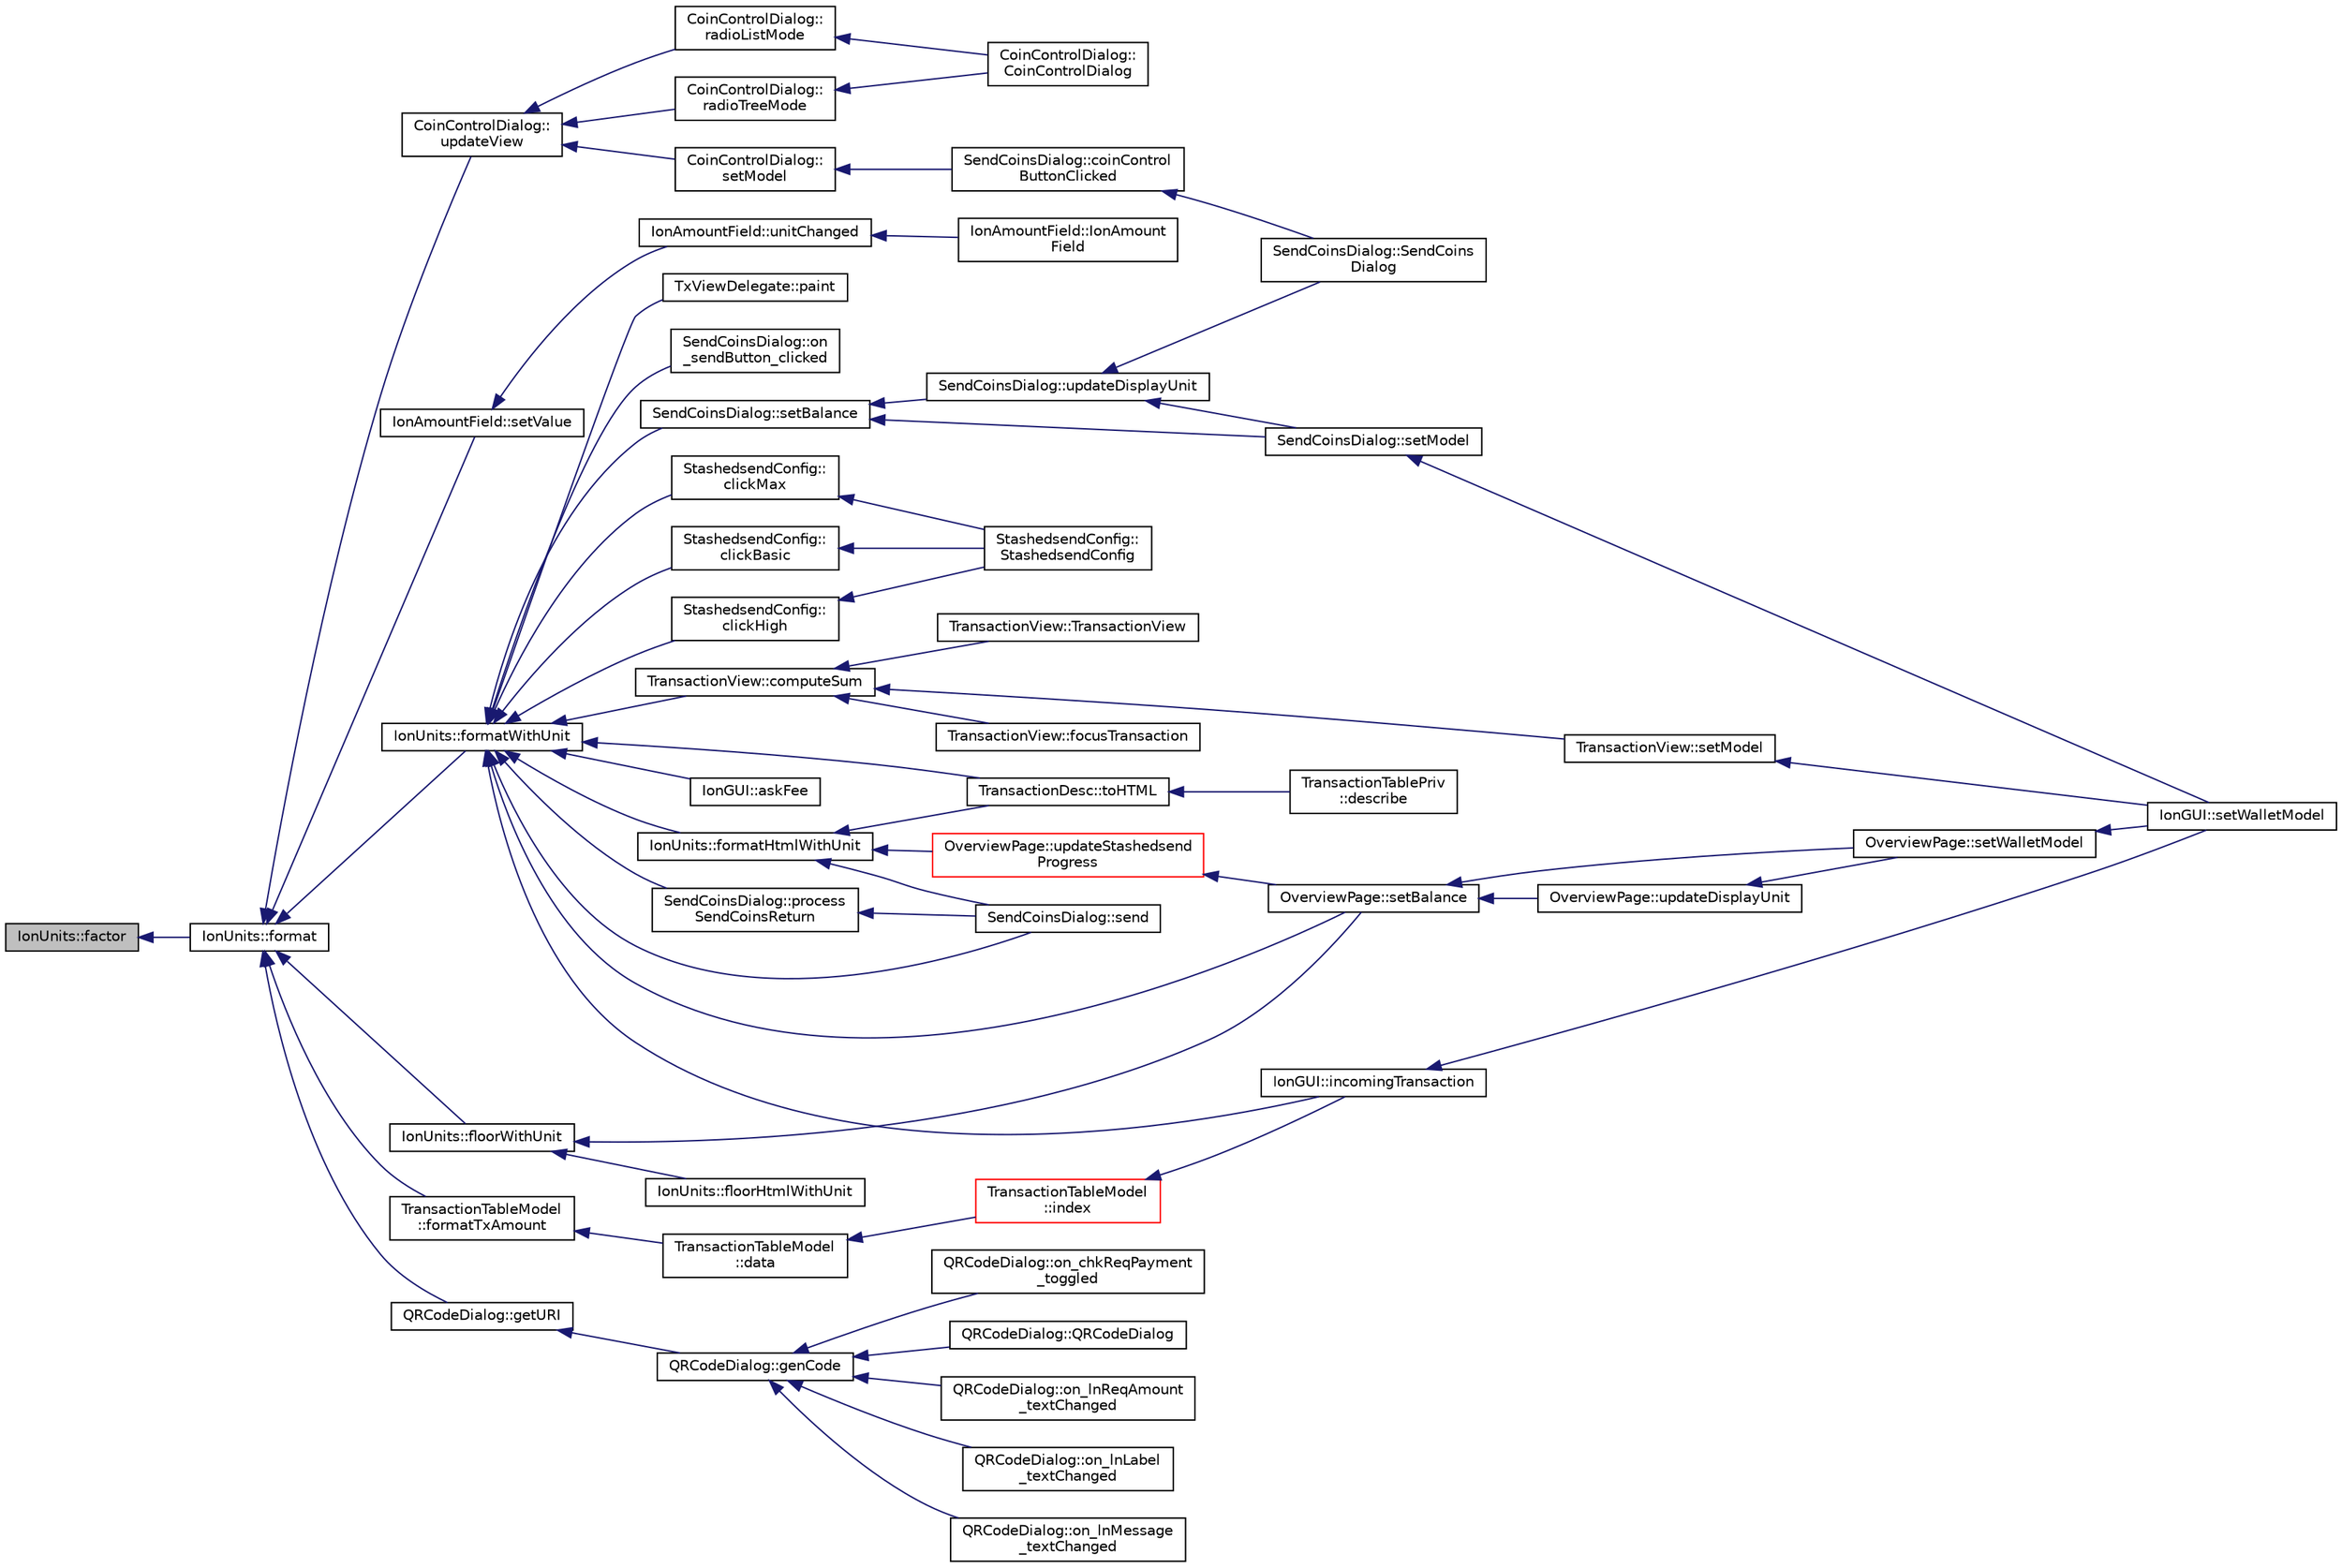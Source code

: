 digraph "IonUnits::factor"
{
  edge [fontname="Helvetica",fontsize="10",labelfontname="Helvetica",labelfontsize="10"];
  node [fontname="Helvetica",fontsize="10",shape=record];
  rankdir="LR";
  Node86 [label="IonUnits::factor",height=0.2,width=0.4,color="black", fillcolor="grey75", style="filled", fontcolor="black"];
  Node86 -> Node87 [dir="back",color="midnightblue",fontsize="10",style="solid",fontname="Helvetica"];
  Node87 [label="IonUnits::format",height=0.2,width=0.4,color="black", fillcolor="white", style="filled",URL="$class_ion_units.html#a7cf8cdbd0a24c418ae91b511fac5bee4",tooltip="Format as string. "];
  Node87 -> Node88 [dir="back",color="midnightblue",fontsize="10",style="solid",fontname="Helvetica"];
  Node88 [label="CoinControlDialog::\lupdateView",height=0.2,width=0.4,color="black", fillcolor="white", style="filled",URL="$class_coin_control_dialog.html#aadea33050e5c1efd5eae8d2fcfa721f9"];
  Node88 -> Node89 [dir="back",color="midnightblue",fontsize="10",style="solid",fontname="Helvetica"];
  Node89 [label="CoinControlDialog::\lsetModel",height=0.2,width=0.4,color="black", fillcolor="white", style="filled",URL="$class_coin_control_dialog.html#a4c34a48574814089c54f763a22f5317a"];
  Node89 -> Node90 [dir="back",color="midnightblue",fontsize="10",style="solid",fontname="Helvetica"];
  Node90 [label="SendCoinsDialog::coinControl\lButtonClicked",height=0.2,width=0.4,color="black", fillcolor="white", style="filled",URL="$class_send_coins_dialog.html#a59d757d9e4bea5b380eb480fd79cfb49"];
  Node90 -> Node91 [dir="back",color="midnightblue",fontsize="10",style="solid",fontname="Helvetica"];
  Node91 [label="SendCoinsDialog::SendCoins\lDialog",height=0.2,width=0.4,color="black", fillcolor="white", style="filled",URL="$class_send_coins_dialog.html#a0df5bc29d1df68eda44826651afc595f"];
  Node88 -> Node92 [dir="back",color="midnightblue",fontsize="10",style="solid",fontname="Helvetica"];
  Node92 [label="CoinControlDialog::\lradioTreeMode",height=0.2,width=0.4,color="black", fillcolor="white", style="filled",URL="$class_coin_control_dialog.html#a1990d478f3ffba666c358a4f1bd395ec"];
  Node92 -> Node93 [dir="back",color="midnightblue",fontsize="10",style="solid",fontname="Helvetica"];
  Node93 [label="CoinControlDialog::\lCoinControlDialog",height=0.2,width=0.4,color="black", fillcolor="white", style="filled",URL="$class_coin_control_dialog.html#a0945e59c25f956fdab199dbaf252eff5"];
  Node88 -> Node94 [dir="back",color="midnightblue",fontsize="10",style="solid",fontname="Helvetica"];
  Node94 [label="CoinControlDialog::\lradioListMode",height=0.2,width=0.4,color="black", fillcolor="white", style="filled",URL="$class_coin_control_dialog.html#a775c6d290cb63667a434b09072094533"];
  Node94 -> Node93 [dir="back",color="midnightblue",fontsize="10",style="solid",fontname="Helvetica"];
  Node87 -> Node95 [dir="back",color="midnightblue",fontsize="10",style="solid",fontname="Helvetica"];
  Node95 [label="IonAmountField::setValue",height=0.2,width=0.4,color="black", fillcolor="white", style="filled",URL="$class_ion_amount_field.html#aaf462b398d6ce3ad0b098faff7fe61f5"];
  Node95 -> Node96 [dir="back",color="midnightblue",fontsize="10",style="solid",fontname="Helvetica"];
  Node96 [label="IonAmountField::unitChanged",height=0.2,width=0.4,color="black", fillcolor="white", style="filled",URL="$class_ion_amount_field.html#ab132867db4e70f3aba5fb81a68958fc2"];
  Node96 -> Node97 [dir="back",color="midnightblue",fontsize="10",style="solid",fontname="Helvetica"];
  Node97 [label="IonAmountField::IonAmount\lField",height=0.2,width=0.4,color="black", fillcolor="white", style="filled",URL="$class_ion_amount_field.html#ad5484b071ef796866b4d444c7eaa38d4"];
  Node87 -> Node98 [dir="back",color="midnightblue",fontsize="10",style="solid",fontname="Helvetica"];
  Node98 [label="IonUnits::formatWithUnit",height=0.2,width=0.4,color="black", fillcolor="white", style="filled",URL="$class_ion_units.html#a07052cd4b4b8496b73ffe657432a8624",tooltip="Format as string (with unit) "];
  Node98 -> Node99 [dir="back",color="midnightblue",fontsize="10",style="solid",fontname="Helvetica"];
  Node99 [label="IonGUI::askFee",height=0.2,width=0.4,color="black", fillcolor="white", style="filled",URL="$class_ion_g_u_i.html#a53aaa5c2286e3c045c55b554470c5dee",tooltip="Asks the user whether to pay the transaction fee or to cancel the transaction. "];
  Node98 -> Node100 [dir="back",color="midnightblue",fontsize="10",style="solid",fontname="Helvetica"];
  Node100 [label="IonGUI::incomingTransaction",height=0.2,width=0.4,color="black", fillcolor="white", style="filled",URL="$class_ion_g_u_i.html#acdb78c5d98fb4528bd0e9f5b9c5ad048",tooltip="Show incoming transaction notification for new transactions. "];
  Node100 -> Node101 [dir="back",color="midnightblue",fontsize="10",style="solid",fontname="Helvetica"];
  Node101 [label="IonGUI::setWalletModel",height=0.2,width=0.4,color="black", fillcolor="white", style="filled",URL="$class_ion_g_u_i.html#a37f87db65498b036d387c705a749c45d",tooltip="Set the wallet model. "];
  Node98 -> Node102 [dir="back",color="midnightblue",fontsize="10",style="solid",fontname="Helvetica"];
  Node102 [label="IonUnits::formatHtmlWithUnit",height=0.2,width=0.4,color="black", fillcolor="white", style="filled",URL="$class_ion_units.html#a93a4fcdd7d407be3b5ff404c678d7bf3"];
  Node102 -> Node103 [dir="back",color="midnightblue",fontsize="10",style="solid",fontname="Helvetica"];
  Node103 [label="OverviewPage::updateStashedsend\lProgress",height=0.2,width=0.4,color="red", fillcolor="white", style="filled",URL="$class_overview_page.html#acf4dda06d83173e5c701f4953c6a09aa"];
  Node103 -> Node104 [dir="back",color="midnightblue",fontsize="10",style="solid",fontname="Helvetica"];
  Node104 [label="OverviewPage::setBalance",height=0.2,width=0.4,color="black", fillcolor="white", style="filled",URL="$class_overview_page.html#a070a269ea7c7aacf129e6325fcd8343a"];
  Node104 -> Node105 [dir="back",color="midnightblue",fontsize="10",style="solid",fontname="Helvetica"];
  Node105 [label="OverviewPage::setWalletModel",height=0.2,width=0.4,color="black", fillcolor="white", style="filled",URL="$class_overview_page.html#a2ed52a3a87e9c74fee38fa873c9bc71f"];
  Node105 -> Node101 [dir="back",color="midnightblue",fontsize="10",style="solid",fontname="Helvetica"];
  Node104 -> Node106 [dir="back",color="midnightblue",fontsize="10",style="solid",fontname="Helvetica"];
  Node106 [label="OverviewPage::updateDisplayUnit",height=0.2,width=0.4,color="black", fillcolor="white", style="filled",URL="$class_overview_page.html#a03f19b9afd9af4b72d9bba7b0c7cf900"];
  Node106 -> Node105 [dir="back",color="midnightblue",fontsize="10",style="solid",fontname="Helvetica"];
  Node102 -> Node111 [dir="back",color="midnightblue",fontsize="10",style="solid",fontname="Helvetica"];
  Node111 [label="SendCoinsDialog::send",height=0.2,width=0.4,color="black", fillcolor="white", style="filled",URL="$class_send_coins_dialog.html#afd8d436a16ea7dba1276e8fdfdc8b2d3"];
  Node102 -> Node112 [dir="back",color="midnightblue",fontsize="10",style="solid",fontname="Helvetica"];
  Node112 [label="TransactionDesc::toHTML",height=0.2,width=0.4,color="black", fillcolor="white", style="filled",URL="$class_transaction_desc.html#ab7c9dbb2048aae121dd9d75df86e64f4"];
  Node112 -> Node113 [dir="back",color="midnightblue",fontsize="10",style="solid",fontname="Helvetica"];
  Node113 [label="TransactionTablePriv\l::describe",height=0.2,width=0.4,color="black", fillcolor="white", style="filled",URL="$class_transaction_table_priv.html#ab08d44e16bf6dd95b5b83959b3013780"];
  Node98 -> Node114 [dir="back",color="midnightblue",fontsize="10",style="solid",fontname="Helvetica"];
  Node114 [label="TxViewDelegate::paint",height=0.2,width=0.4,color="black", fillcolor="white", style="filled",URL="$class_tx_view_delegate.html#aeb314283e3a3fae5099d95c7b3309d57"];
  Node98 -> Node104 [dir="back",color="midnightblue",fontsize="10",style="solid",fontname="Helvetica"];
  Node98 -> Node115 [dir="back",color="midnightblue",fontsize="10",style="solid",fontname="Helvetica"];
  Node115 [label="SendCoinsDialog::on\l_sendButton_clicked",height=0.2,width=0.4,color="black", fillcolor="white", style="filled",URL="$class_send_coins_dialog.html#a2cab7cf9ea5040b9e2189297f7d3c764"];
  Node98 -> Node111 [dir="back",color="midnightblue",fontsize="10",style="solid",fontname="Helvetica"];
  Node98 -> Node116 [dir="back",color="midnightblue",fontsize="10",style="solid",fontname="Helvetica"];
  Node116 [label="SendCoinsDialog::setBalance",height=0.2,width=0.4,color="black", fillcolor="white", style="filled",URL="$class_send_coins_dialog.html#a7f02f2589cb65b508ccb3b02aad06979"];
  Node116 -> Node117 [dir="back",color="midnightblue",fontsize="10",style="solid",fontname="Helvetica"];
  Node117 [label="SendCoinsDialog::setModel",height=0.2,width=0.4,color="black", fillcolor="white", style="filled",URL="$class_send_coins_dialog.html#a73a6c1b1850a334ee652ac167713a2aa"];
  Node117 -> Node101 [dir="back",color="midnightblue",fontsize="10",style="solid",fontname="Helvetica"];
  Node116 -> Node118 [dir="back",color="midnightblue",fontsize="10",style="solid",fontname="Helvetica"];
  Node118 [label="SendCoinsDialog::updateDisplayUnit",height=0.2,width=0.4,color="black", fillcolor="white", style="filled",URL="$class_send_coins_dialog.html#a74815ad8502b126200b6fd2e59e9f042"];
  Node118 -> Node91 [dir="back",color="midnightblue",fontsize="10",style="solid",fontname="Helvetica"];
  Node118 -> Node117 [dir="back",color="midnightblue",fontsize="10",style="solid",fontname="Helvetica"];
  Node98 -> Node119 [dir="back",color="midnightblue",fontsize="10",style="solid",fontname="Helvetica"];
  Node119 [label="SendCoinsDialog::process\lSendCoinsReturn",height=0.2,width=0.4,color="black", fillcolor="white", style="filled",URL="$class_send_coins_dialog.html#a349fff162bb43ec63e56e8f7db203a66"];
  Node119 -> Node111 [dir="back",color="midnightblue",fontsize="10",style="solid",fontname="Helvetica"];
  Node98 -> Node120 [dir="back",color="midnightblue",fontsize="10",style="solid",fontname="Helvetica"];
  Node120 [label="StashedsendConfig::\lclickBasic",height=0.2,width=0.4,color="black", fillcolor="white", style="filled",URL="$class_stashedsend_config.html#a6b4fbf9645e083addcc01e87fd0299c9"];
  Node120 -> Node121 [dir="back",color="midnightblue",fontsize="10",style="solid",fontname="Helvetica"];
  Node121 [label="StashedsendConfig::\lStashedsendConfig",height=0.2,width=0.4,color="black", fillcolor="white", style="filled",URL="$class_stashedsend_config.html#a9ae47587db2192b45577c89dfa3fdfb8"];
  Node98 -> Node122 [dir="back",color="midnightblue",fontsize="10",style="solid",fontname="Helvetica"];
  Node122 [label="StashedsendConfig::\lclickHigh",height=0.2,width=0.4,color="black", fillcolor="white", style="filled",URL="$class_stashedsend_config.html#a06e5cc8150f163529d46c93085039f03"];
  Node122 -> Node121 [dir="back",color="midnightblue",fontsize="10",style="solid",fontname="Helvetica"];
  Node98 -> Node123 [dir="back",color="midnightblue",fontsize="10",style="solid",fontname="Helvetica"];
  Node123 [label="StashedsendConfig::\lclickMax",height=0.2,width=0.4,color="black", fillcolor="white", style="filled",URL="$class_stashedsend_config.html#a1c0027df4b89dd270fdb5f5a09df4236"];
  Node123 -> Node121 [dir="back",color="midnightblue",fontsize="10",style="solid",fontname="Helvetica"];
  Node98 -> Node112 [dir="back",color="midnightblue",fontsize="10",style="solid",fontname="Helvetica"];
  Node98 -> Node124 [dir="back",color="midnightblue",fontsize="10",style="solid",fontname="Helvetica"];
  Node124 [label="TransactionView::computeSum",height=0.2,width=0.4,color="black", fillcolor="white", style="filled",URL="$class_transaction_view.html#abb2ea48a61bb12a0dda9d63952adc50e",tooltip="Compute sum of all selected transactions. "];
  Node124 -> Node125 [dir="back",color="midnightblue",fontsize="10",style="solid",fontname="Helvetica"];
  Node125 [label="TransactionView::TransactionView",height=0.2,width=0.4,color="black", fillcolor="white", style="filled",URL="$class_transaction_view.html#a0c5e8b90206b4e8b8bf68dd7e319798f"];
  Node124 -> Node126 [dir="back",color="midnightblue",fontsize="10",style="solid",fontname="Helvetica"];
  Node126 [label="TransactionView::setModel",height=0.2,width=0.4,color="black", fillcolor="white", style="filled",URL="$class_transaction_view.html#a4920c2cd57d72eb50248948fa160c83c"];
  Node126 -> Node101 [dir="back",color="midnightblue",fontsize="10",style="solid",fontname="Helvetica"];
  Node124 -> Node127 [dir="back",color="midnightblue",fontsize="10",style="solid",fontname="Helvetica"];
  Node127 [label="TransactionView::focusTransaction",height=0.2,width=0.4,color="black", fillcolor="white", style="filled",URL="$class_transaction_view.html#ab6d126806467ae9dc273cbe19a7477cc"];
  Node87 -> Node128 [dir="back",color="midnightblue",fontsize="10",style="solid",fontname="Helvetica"];
  Node128 [label="IonUnits::floorWithUnit",height=0.2,width=0.4,color="black", fillcolor="white", style="filled",URL="$class_ion_units.html#a1e7cb2ff33bec9e9e01e96d213a5bbfa",tooltip="Format as string (with unit) but floor value up to \"digits\" settings. "];
  Node128 -> Node129 [dir="back",color="midnightblue",fontsize="10",style="solid",fontname="Helvetica"];
  Node129 [label="IonUnits::floorHtmlWithUnit",height=0.2,width=0.4,color="black", fillcolor="white", style="filled",URL="$class_ion_units.html#af0b5d197b2de9335f45141b9ad0fa64d"];
  Node128 -> Node104 [dir="back",color="midnightblue",fontsize="10",style="solid",fontname="Helvetica"];
  Node87 -> Node130 [dir="back",color="midnightblue",fontsize="10",style="solid",fontname="Helvetica"];
  Node130 [label="QRCodeDialog::getURI",height=0.2,width=0.4,color="black", fillcolor="white", style="filled",URL="$class_q_r_code_dialog.html#a4f4b945407ffd62f9a619c158d9ebd5c"];
  Node130 -> Node131 [dir="back",color="midnightblue",fontsize="10",style="solid",fontname="Helvetica"];
  Node131 [label="QRCodeDialog::genCode",height=0.2,width=0.4,color="black", fillcolor="white", style="filled",URL="$class_q_r_code_dialog.html#a72ee8eb3c9145ffd6ea76ac29c305825"];
  Node131 -> Node132 [dir="back",color="midnightblue",fontsize="10",style="solid",fontname="Helvetica"];
  Node132 [label="QRCodeDialog::QRCodeDialog",height=0.2,width=0.4,color="black", fillcolor="white", style="filled",URL="$class_q_r_code_dialog.html#a63fda437259e0e0129560517b90f32fa"];
  Node131 -> Node133 [dir="back",color="midnightblue",fontsize="10",style="solid",fontname="Helvetica"];
  Node133 [label="QRCodeDialog::on_lnReqAmount\l_textChanged",height=0.2,width=0.4,color="black", fillcolor="white", style="filled",URL="$class_q_r_code_dialog.html#ad7cdbe29bc6d0b5d6c8f1a29807c4e12"];
  Node131 -> Node134 [dir="back",color="midnightblue",fontsize="10",style="solid",fontname="Helvetica"];
  Node134 [label="QRCodeDialog::on_lnLabel\l_textChanged",height=0.2,width=0.4,color="black", fillcolor="white", style="filled",URL="$class_q_r_code_dialog.html#a3386bf30b08e2ff475930732e7da715f"];
  Node131 -> Node135 [dir="back",color="midnightblue",fontsize="10",style="solid",fontname="Helvetica"];
  Node135 [label="QRCodeDialog::on_lnMessage\l_textChanged",height=0.2,width=0.4,color="black", fillcolor="white", style="filled",URL="$class_q_r_code_dialog.html#a8f466aa1386aadda36752b944ea7079c"];
  Node131 -> Node136 [dir="back",color="midnightblue",fontsize="10",style="solid",fontname="Helvetica"];
  Node136 [label="QRCodeDialog::on_chkReqPayment\l_toggled",height=0.2,width=0.4,color="black", fillcolor="white", style="filled",URL="$class_q_r_code_dialog.html#a454fdb0bdecd9c049935c00e3d072d1d"];
  Node87 -> Node137 [dir="back",color="midnightblue",fontsize="10",style="solid",fontname="Helvetica"];
  Node137 [label="TransactionTableModel\l::formatTxAmount",height=0.2,width=0.4,color="black", fillcolor="white", style="filled",URL="$class_transaction_table_model.html#a6a3a35bfb8d6ca2a3615bcbc247f0228"];
  Node137 -> Node138 [dir="back",color="midnightblue",fontsize="10",style="solid",fontname="Helvetica"];
  Node138 [label="TransactionTableModel\l::data",height=0.2,width=0.4,color="black", fillcolor="white", style="filled",URL="$class_transaction_table_model.html#a02173c31b6014bff182e320217e30e10"];
  Node138 -> Node139 [dir="back",color="midnightblue",fontsize="10",style="solid",fontname="Helvetica"];
  Node139 [label="TransactionTableModel\l::index",height=0.2,width=0.4,color="red", fillcolor="white", style="filled",URL="$class_transaction_table_model.html#af3a9a49314f80268a77a704f7f028905"];
  Node139 -> Node100 [dir="back",color="midnightblue",fontsize="10",style="solid",fontname="Helvetica"];
}
